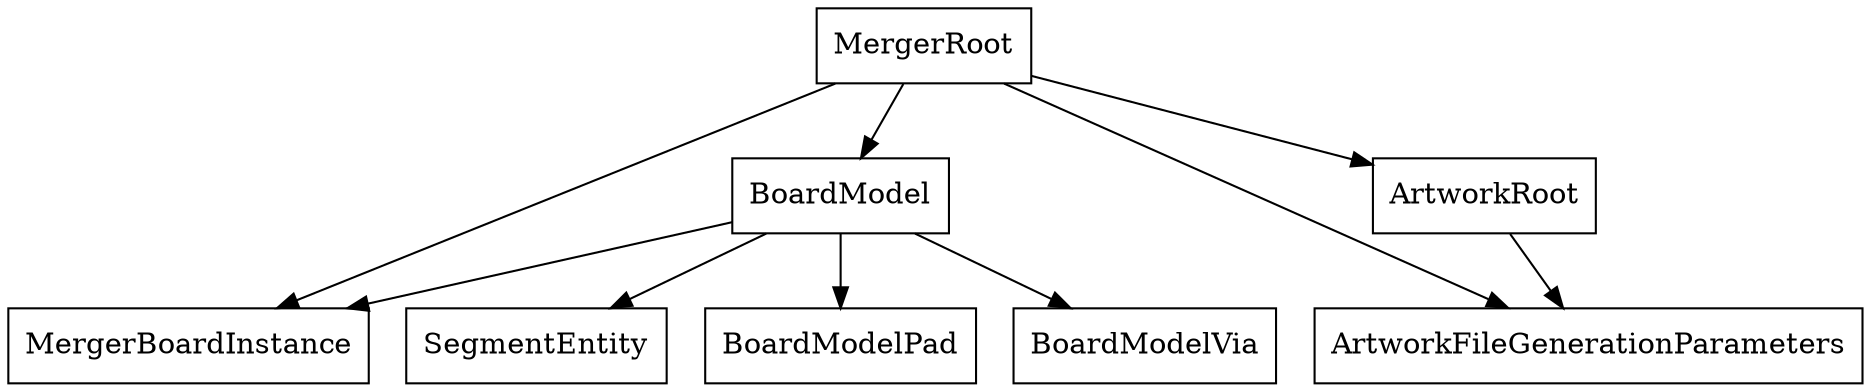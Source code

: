 digraph G {
  "MergerRoot" [shape=rectangle] ;
  "MergerRoot" -> "MergerBoardInstance" ;
  "MergerRoot" -> "BoardModel" ;
  "MergerRoot" -> "ArtworkFileGenerationParameters" ;
  "MergerRoot" -> "ArtworkRoot" ;
  "MergerBoardInstance" [shape=rectangle] ;
  "BoardModel" [shape=rectangle] ;
  "BoardModel" -> "MergerBoardInstance" ;
  "BoardModel" -> "SegmentEntity" ;
  "BoardModel" -> "BoardModelPad" ;
  "BoardModel" -> "BoardModelVia" ;
  "ArtworkFileGenerationParameters" [shape=rectangle] ;
  "ArtworkRoot" [shape=rectangle] ;
  "ArtworkRoot" -> "ArtworkFileGenerationParameters" ;
  "SegmentEntity" [shape=rectangle] ;
  "BoardModelPad" [shape=rectangle] ;
  "BoardModelVia" [shape=rectangle] ;
}
